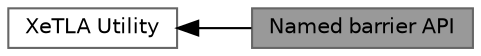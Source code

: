 digraph "Named barrier API"
{
 // LATEX_PDF_SIZE
  bgcolor="transparent";
  edge [fontname=Helvetica,fontsize=10,labelfontname=Helvetica,labelfontsize=10];
  node [fontname=Helvetica,fontsize=10,shape=box,height=0.2,width=0.4];
  rankdir=LR;
  Node2 [id="Node000002",label="XeTLA Utility",height=0.2,width=0.4,color="grey40", fillcolor="white", style="filled",URL="$group__xetla__util.html",tooltip="This is low level API wrapper for utility functions."];
  Node1 [id="Node000001",label="Named barrier API",height=0.2,width=0.4,color="gray40", fillcolor="grey60", style="filled", fontcolor="black",tooltip="This is a raw_send based named barrier API."];
  Node2->Node1 [shape=plaintext, dir="back", style="solid"];
}
